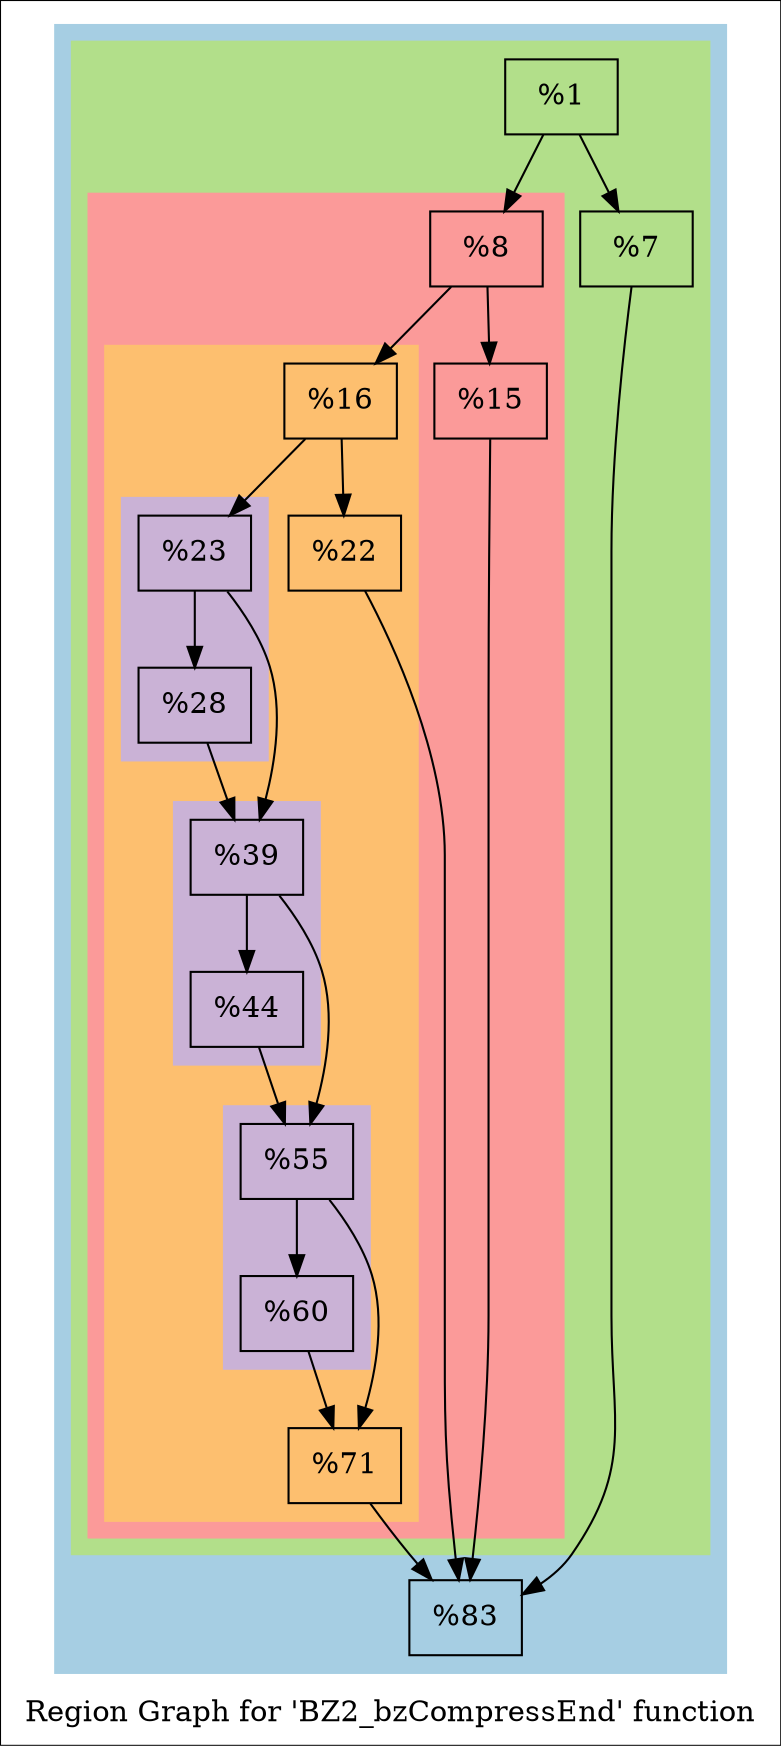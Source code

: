 digraph "Region Graph for 'BZ2_bzCompressEnd' function" {
	label="Region Graph for 'BZ2_bzCompressEnd' function";

	Node0x14597e0 [shape=record,label="{%1}"];
	Node0x14597e0 -> Node0x112b310;
	Node0x14597e0 -> Node0x139f600;
	Node0x112b310 [shape=record,label="{%7}"];
	Node0x112b310 -> Node0x13b91b0;
	Node0x13b91b0 [shape=record,label="{%83}"];
	Node0x139f600 [shape=record,label="{%8}"];
	Node0x139f600 -> Node0x11534a0;
	Node0x139f600 -> Node0x144b5a0;
	Node0x11534a0 [shape=record,label="{%15}"];
	Node0x11534a0 -> Node0x13b91b0;
	Node0x144b5a0 [shape=record,label="{%16}"];
	Node0x144b5a0 -> Node0x1367970;
	Node0x144b5a0 -> Node0x13a9590;
	Node0x1367970 [shape=record,label="{%22}"];
	Node0x1367970 -> Node0x13b91b0;
	Node0x13a9590 [shape=record,label="{%23}"];
	Node0x13a9590 -> Node0x112e8b0;
	Node0x13a9590 -> Node0x114e4f0;
	Node0x112e8b0 [shape=record,label="{%28}"];
	Node0x112e8b0 -> Node0x114e4f0;
	Node0x114e4f0 [shape=record,label="{%39}"];
	Node0x114e4f0 -> Node0x13b87a0;
	Node0x114e4f0 -> Node0x137ae20;
	Node0x13b87a0 [shape=record,label="{%44}"];
	Node0x13b87a0 -> Node0x137ae20;
	Node0x137ae20 [shape=record,label="{%55}"];
	Node0x137ae20 -> Node0x1428b40;
	Node0x137ae20 -> Node0x143eb10;
	Node0x1428b40 [shape=record,label="{%60}"];
	Node0x1428b40 -> Node0x143eb10;
	Node0x143eb10 [shape=record,label="{%71}"];
	Node0x143eb10 -> Node0x13b91b0;
	colorscheme = "paired12"
        subgraph cluster_0x1429130 {
          label = "";
          style = filled;
          color = 1
          subgraph cluster_0x1483250 {
            label = "";
            style = filled;
            color = 3
            subgraph cluster_0x14831d0 {
              label = "";
              style = filled;
              color = 5
              subgraph cluster_0x1482fd0 {
                label = "";
                style = filled;
                color = 7
                subgraph cluster_0x139f580 {
                  label = "";
                  style = filled;
                  color = 9
                  Node0x13a9590;
                  Node0x112e8b0;
                }
                subgraph cluster_0x112b290 {
                  label = "";
                  style = filled;
                  color = 9
                  Node0x114e4f0;
                  Node0x13b87a0;
                }
                subgraph cluster_0x1459760 {
                  label = "";
                  style = filled;
                  color = 9
                  Node0x137ae20;
                  Node0x1428b40;
                }
                Node0x144b5a0;
                Node0x1367970;
                Node0x143eb10;
              }
              Node0x139f600;
              Node0x11534a0;
            }
            Node0x14597e0;
            Node0x112b310;
          }
          Node0x13b91b0;
        }
}
